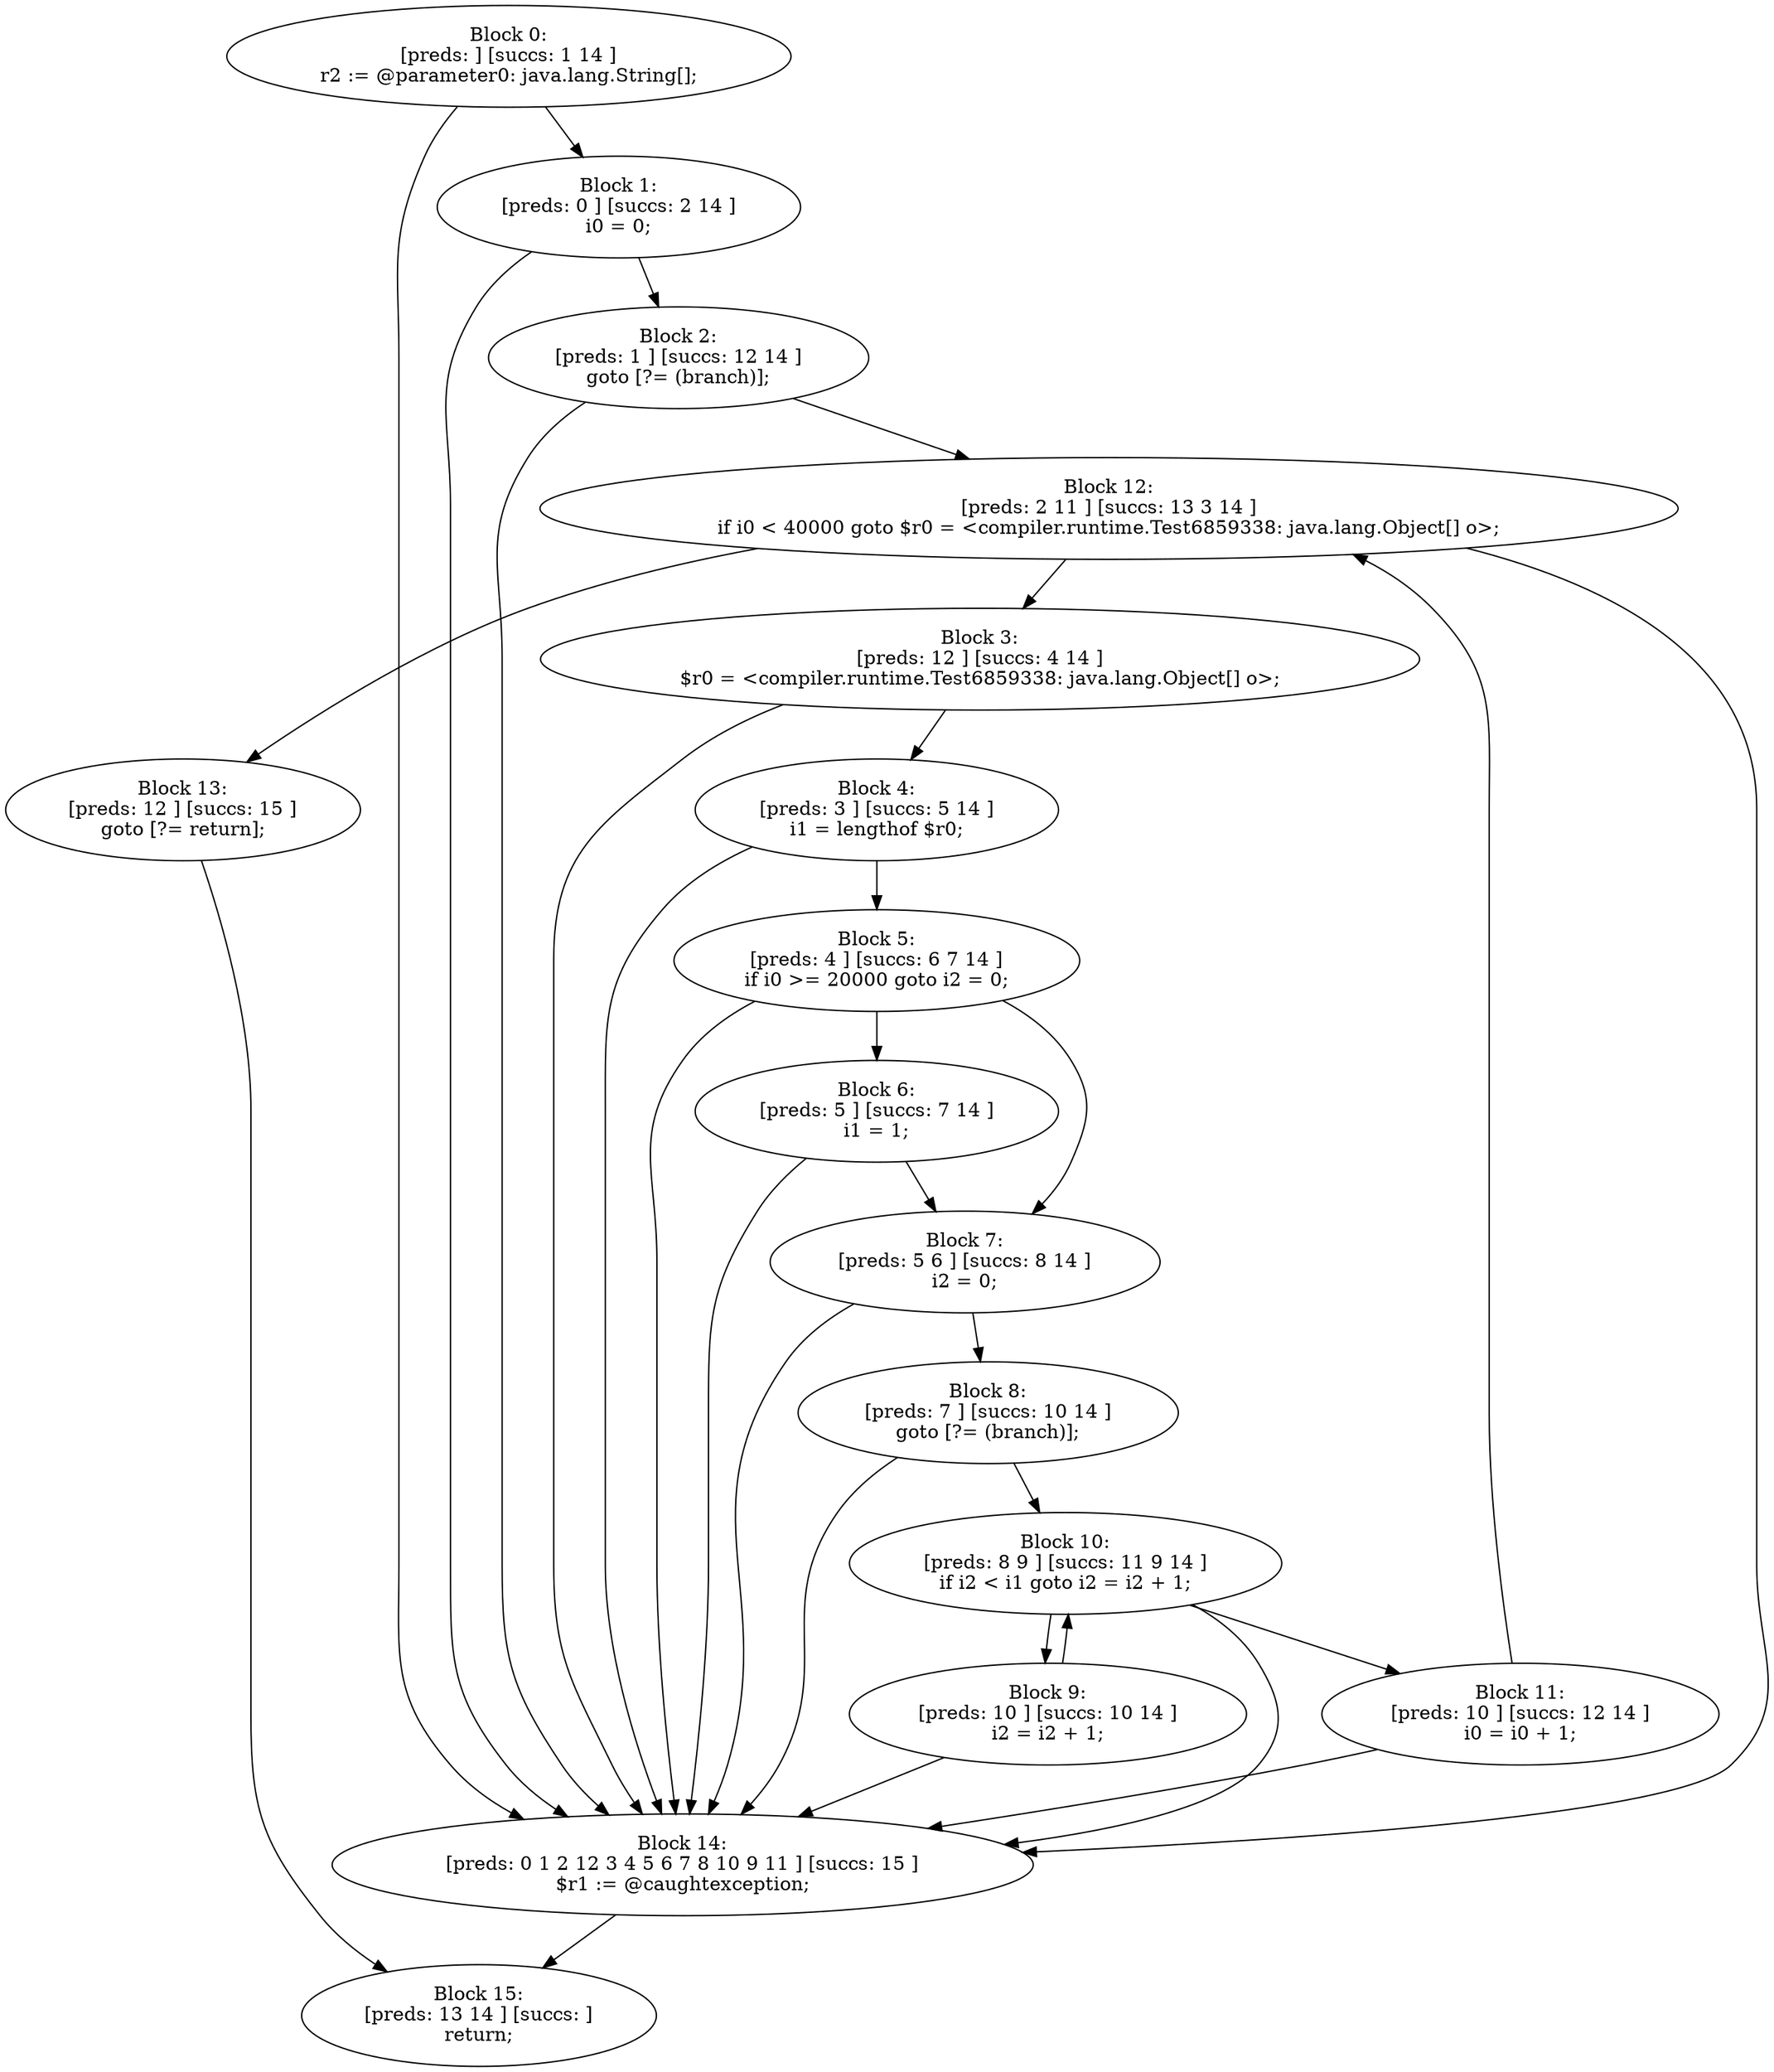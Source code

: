 digraph "unitGraph" {
    "Block 0:
[preds: ] [succs: 1 14 ]
r2 := @parameter0: java.lang.String[];
"
    "Block 1:
[preds: 0 ] [succs: 2 14 ]
i0 = 0;
"
    "Block 2:
[preds: 1 ] [succs: 12 14 ]
goto [?= (branch)];
"
    "Block 3:
[preds: 12 ] [succs: 4 14 ]
$r0 = <compiler.runtime.Test6859338: java.lang.Object[] o>;
"
    "Block 4:
[preds: 3 ] [succs: 5 14 ]
i1 = lengthof $r0;
"
    "Block 5:
[preds: 4 ] [succs: 6 7 14 ]
if i0 >= 20000 goto i2 = 0;
"
    "Block 6:
[preds: 5 ] [succs: 7 14 ]
i1 = 1;
"
    "Block 7:
[preds: 5 6 ] [succs: 8 14 ]
i2 = 0;
"
    "Block 8:
[preds: 7 ] [succs: 10 14 ]
goto [?= (branch)];
"
    "Block 9:
[preds: 10 ] [succs: 10 14 ]
i2 = i2 + 1;
"
    "Block 10:
[preds: 8 9 ] [succs: 11 9 14 ]
if i2 < i1 goto i2 = i2 + 1;
"
    "Block 11:
[preds: 10 ] [succs: 12 14 ]
i0 = i0 + 1;
"
    "Block 12:
[preds: 2 11 ] [succs: 13 3 14 ]
if i0 < 40000 goto $r0 = <compiler.runtime.Test6859338: java.lang.Object[] o>;
"
    "Block 13:
[preds: 12 ] [succs: 15 ]
goto [?= return];
"
    "Block 14:
[preds: 0 1 2 12 3 4 5 6 7 8 10 9 11 ] [succs: 15 ]
$r1 := @caughtexception;
"
    "Block 15:
[preds: 13 14 ] [succs: ]
return;
"
    "Block 0:
[preds: ] [succs: 1 14 ]
r2 := @parameter0: java.lang.String[];
"->"Block 1:
[preds: 0 ] [succs: 2 14 ]
i0 = 0;
";
    "Block 0:
[preds: ] [succs: 1 14 ]
r2 := @parameter0: java.lang.String[];
"->"Block 14:
[preds: 0 1 2 12 3 4 5 6 7 8 10 9 11 ] [succs: 15 ]
$r1 := @caughtexception;
";
    "Block 1:
[preds: 0 ] [succs: 2 14 ]
i0 = 0;
"->"Block 2:
[preds: 1 ] [succs: 12 14 ]
goto [?= (branch)];
";
    "Block 1:
[preds: 0 ] [succs: 2 14 ]
i0 = 0;
"->"Block 14:
[preds: 0 1 2 12 3 4 5 6 7 8 10 9 11 ] [succs: 15 ]
$r1 := @caughtexception;
";
    "Block 2:
[preds: 1 ] [succs: 12 14 ]
goto [?= (branch)];
"->"Block 12:
[preds: 2 11 ] [succs: 13 3 14 ]
if i0 < 40000 goto $r0 = <compiler.runtime.Test6859338: java.lang.Object[] o>;
";
    "Block 2:
[preds: 1 ] [succs: 12 14 ]
goto [?= (branch)];
"->"Block 14:
[preds: 0 1 2 12 3 4 5 6 7 8 10 9 11 ] [succs: 15 ]
$r1 := @caughtexception;
";
    "Block 3:
[preds: 12 ] [succs: 4 14 ]
$r0 = <compiler.runtime.Test6859338: java.lang.Object[] o>;
"->"Block 4:
[preds: 3 ] [succs: 5 14 ]
i1 = lengthof $r0;
";
    "Block 3:
[preds: 12 ] [succs: 4 14 ]
$r0 = <compiler.runtime.Test6859338: java.lang.Object[] o>;
"->"Block 14:
[preds: 0 1 2 12 3 4 5 6 7 8 10 9 11 ] [succs: 15 ]
$r1 := @caughtexception;
";
    "Block 4:
[preds: 3 ] [succs: 5 14 ]
i1 = lengthof $r0;
"->"Block 5:
[preds: 4 ] [succs: 6 7 14 ]
if i0 >= 20000 goto i2 = 0;
";
    "Block 4:
[preds: 3 ] [succs: 5 14 ]
i1 = lengthof $r0;
"->"Block 14:
[preds: 0 1 2 12 3 4 5 6 7 8 10 9 11 ] [succs: 15 ]
$r1 := @caughtexception;
";
    "Block 5:
[preds: 4 ] [succs: 6 7 14 ]
if i0 >= 20000 goto i2 = 0;
"->"Block 6:
[preds: 5 ] [succs: 7 14 ]
i1 = 1;
";
    "Block 5:
[preds: 4 ] [succs: 6 7 14 ]
if i0 >= 20000 goto i2 = 0;
"->"Block 7:
[preds: 5 6 ] [succs: 8 14 ]
i2 = 0;
";
    "Block 5:
[preds: 4 ] [succs: 6 7 14 ]
if i0 >= 20000 goto i2 = 0;
"->"Block 14:
[preds: 0 1 2 12 3 4 5 6 7 8 10 9 11 ] [succs: 15 ]
$r1 := @caughtexception;
";
    "Block 6:
[preds: 5 ] [succs: 7 14 ]
i1 = 1;
"->"Block 7:
[preds: 5 6 ] [succs: 8 14 ]
i2 = 0;
";
    "Block 6:
[preds: 5 ] [succs: 7 14 ]
i1 = 1;
"->"Block 14:
[preds: 0 1 2 12 3 4 5 6 7 8 10 9 11 ] [succs: 15 ]
$r1 := @caughtexception;
";
    "Block 7:
[preds: 5 6 ] [succs: 8 14 ]
i2 = 0;
"->"Block 8:
[preds: 7 ] [succs: 10 14 ]
goto [?= (branch)];
";
    "Block 7:
[preds: 5 6 ] [succs: 8 14 ]
i2 = 0;
"->"Block 14:
[preds: 0 1 2 12 3 4 5 6 7 8 10 9 11 ] [succs: 15 ]
$r1 := @caughtexception;
";
    "Block 8:
[preds: 7 ] [succs: 10 14 ]
goto [?= (branch)];
"->"Block 10:
[preds: 8 9 ] [succs: 11 9 14 ]
if i2 < i1 goto i2 = i2 + 1;
";
    "Block 8:
[preds: 7 ] [succs: 10 14 ]
goto [?= (branch)];
"->"Block 14:
[preds: 0 1 2 12 3 4 5 6 7 8 10 9 11 ] [succs: 15 ]
$r1 := @caughtexception;
";
    "Block 9:
[preds: 10 ] [succs: 10 14 ]
i2 = i2 + 1;
"->"Block 10:
[preds: 8 9 ] [succs: 11 9 14 ]
if i2 < i1 goto i2 = i2 + 1;
";
    "Block 9:
[preds: 10 ] [succs: 10 14 ]
i2 = i2 + 1;
"->"Block 14:
[preds: 0 1 2 12 3 4 5 6 7 8 10 9 11 ] [succs: 15 ]
$r1 := @caughtexception;
";
    "Block 10:
[preds: 8 9 ] [succs: 11 9 14 ]
if i2 < i1 goto i2 = i2 + 1;
"->"Block 11:
[preds: 10 ] [succs: 12 14 ]
i0 = i0 + 1;
";
    "Block 10:
[preds: 8 9 ] [succs: 11 9 14 ]
if i2 < i1 goto i2 = i2 + 1;
"->"Block 9:
[preds: 10 ] [succs: 10 14 ]
i2 = i2 + 1;
";
    "Block 10:
[preds: 8 9 ] [succs: 11 9 14 ]
if i2 < i1 goto i2 = i2 + 1;
"->"Block 14:
[preds: 0 1 2 12 3 4 5 6 7 8 10 9 11 ] [succs: 15 ]
$r1 := @caughtexception;
";
    "Block 11:
[preds: 10 ] [succs: 12 14 ]
i0 = i0 + 1;
"->"Block 12:
[preds: 2 11 ] [succs: 13 3 14 ]
if i0 < 40000 goto $r0 = <compiler.runtime.Test6859338: java.lang.Object[] o>;
";
    "Block 11:
[preds: 10 ] [succs: 12 14 ]
i0 = i0 + 1;
"->"Block 14:
[preds: 0 1 2 12 3 4 5 6 7 8 10 9 11 ] [succs: 15 ]
$r1 := @caughtexception;
";
    "Block 12:
[preds: 2 11 ] [succs: 13 3 14 ]
if i0 < 40000 goto $r0 = <compiler.runtime.Test6859338: java.lang.Object[] o>;
"->"Block 13:
[preds: 12 ] [succs: 15 ]
goto [?= return];
";
    "Block 12:
[preds: 2 11 ] [succs: 13 3 14 ]
if i0 < 40000 goto $r0 = <compiler.runtime.Test6859338: java.lang.Object[] o>;
"->"Block 3:
[preds: 12 ] [succs: 4 14 ]
$r0 = <compiler.runtime.Test6859338: java.lang.Object[] o>;
";
    "Block 12:
[preds: 2 11 ] [succs: 13 3 14 ]
if i0 < 40000 goto $r0 = <compiler.runtime.Test6859338: java.lang.Object[] o>;
"->"Block 14:
[preds: 0 1 2 12 3 4 5 6 7 8 10 9 11 ] [succs: 15 ]
$r1 := @caughtexception;
";
    "Block 13:
[preds: 12 ] [succs: 15 ]
goto [?= return];
"->"Block 15:
[preds: 13 14 ] [succs: ]
return;
";
    "Block 14:
[preds: 0 1 2 12 3 4 5 6 7 8 10 9 11 ] [succs: 15 ]
$r1 := @caughtexception;
"->"Block 15:
[preds: 13 14 ] [succs: ]
return;
";
}
